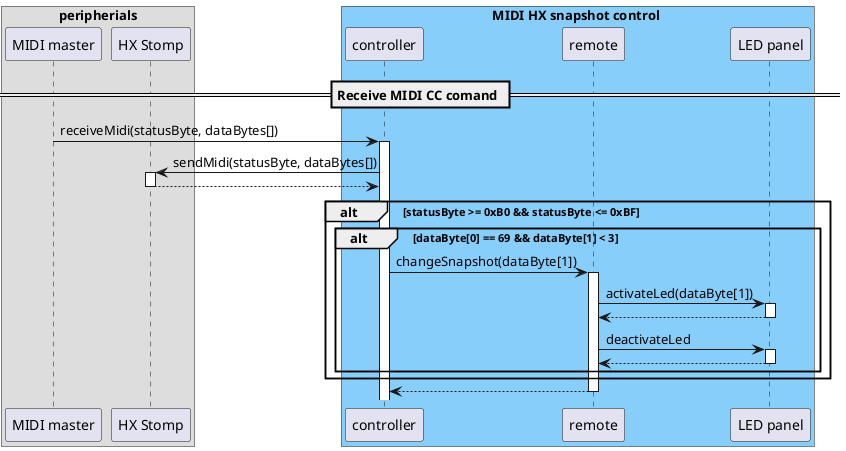 @startuml ABD

autoactivate on

box peripherials
participant "MIDI master" as midi
participant "HX Stomp" as hx
end box

box MIDI HX snapshot control #LightSkyBlue
participant "controller" as c
participant "remote" as r
participant "LED panel" as led
end box

== Receive MIDI CC comand ==
midi -> c: receiveMidi(statusByte, dataBytes[])
c -> hx: sendMidi(statusByte, dataBytes[])
return
alt statusByte >= 0xB0 && statusByte <= 0xBF
alt dataByte[0] == 69 && dataByte[1] < 3
c -> r: changeSnapshot(dataByte[1])
r -> led: activateLed(dataByte[1])
return
r -> led: deactivateLed
return
end
end
return

@enduml
